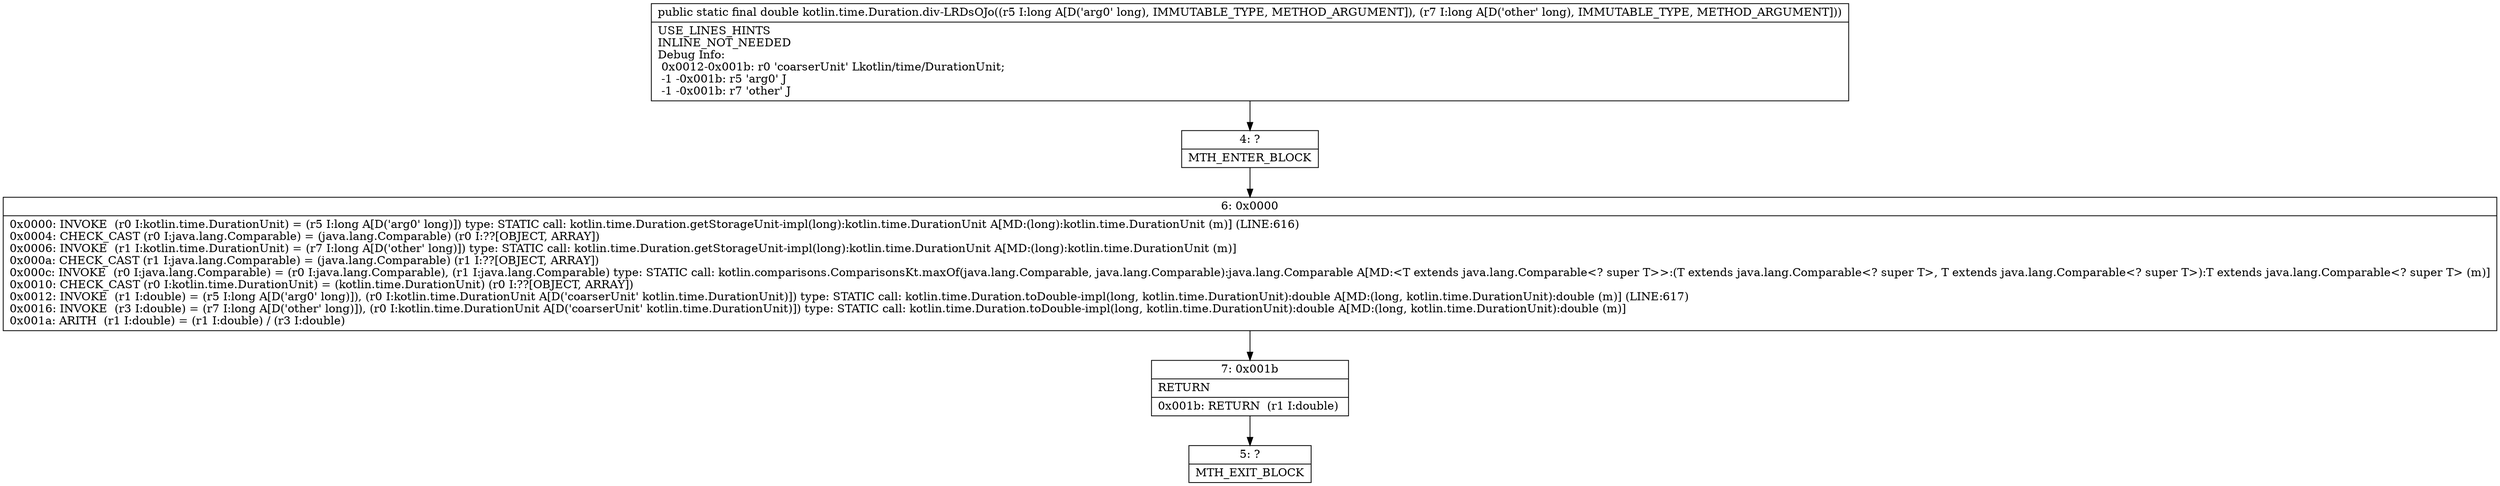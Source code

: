 digraph "CFG forkotlin.time.Duration.div\-LRDsOJo(JJ)D" {
Node_4 [shape=record,label="{4\:\ ?|MTH_ENTER_BLOCK\l}"];
Node_6 [shape=record,label="{6\:\ 0x0000|0x0000: INVOKE  (r0 I:kotlin.time.DurationUnit) = (r5 I:long A[D('arg0' long)]) type: STATIC call: kotlin.time.Duration.getStorageUnit\-impl(long):kotlin.time.DurationUnit A[MD:(long):kotlin.time.DurationUnit (m)] (LINE:616)\l0x0004: CHECK_CAST (r0 I:java.lang.Comparable) = (java.lang.Comparable) (r0 I:??[OBJECT, ARRAY]) \l0x0006: INVOKE  (r1 I:kotlin.time.DurationUnit) = (r7 I:long A[D('other' long)]) type: STATIC call: kotlin.time.Duration.getStorageUnit\-impl(long):kotlin.time.DurationUnit A[MD:(long):kotlin.time.DurationUnit (m)]\l0x000a: CHECK_CAST (r1 I:java.lang.Comparable) = (java.lang.Comparable) (r1 I:??[OBJECT, ARRAY]) \l0x000c: INVOKE  (r0 I:java.lang.Comparable) = (r0 I:java.lang.Comparable), (r1 I:java.lang.Comparable) type: STATIC call: kotlin.comparisons.ComparisonsKt.maxOf(java.lang.Comparable, java.lang.Comparable):java.lang.Comparable A[MD:\<T extends java.lang.Comparable\<? super T\>\>:(T extends java.lang.Comparable\<? super T\>, T extends java.lang.Comparable\<? super T\>):T extends java.lang.Comparable\<? super T\> (m)]\l0x0010: CHECK_CAST (r0 I:kotlin.time.DurationUnit) = (kotlin.time.DurationUnit) (r0 I:??[OBJECT, ARRAY]) \l0x0012: INVOKE  (r1 I:double) = (r5 I:long A[D('arg0' long)]), (r0 I:kotlin.time.DurationUnit A[D('coarserUnit' kotlin.time.DurationUnit)]) type: STATIC call: kotlin.time.Duration.toDouble\-impl(long, kotlin.time.DurationUnit):double A[MD:(long, kotlin.time.DurationUnit):double (m)] (LINE:617)\l0x0016: INVOKE  (r3 I:double) = (r7 I:long A[D('other' long)]), (r0 I:kotlin.time.DurationUnit A[D('coarserUnit' kotlin.time.DurationUnit)]) type: STATIC call: kotlin.time.Duration.toDouble\-impl(long, kotlin.time.DurationUnit):double A[MD:(long, kotlin.time.DurationUnit):double (m)]\l0x001a: ARITH  (r1 I:double) = (r1 I:double) \/ (r3 I:double) \l}"];
Node_7 [shape=record,label="{7\:\ 0x001b|RETURN\l|0x001b: RETURN  (r1 I:double) \l}"];
Node_5 [shape=record,label="{5\:\ ?|MTH_EXIT_BLOCK\l}"];
MethodNode[shape=record,label="{public static final double kotlin.time.Duration.div\-LRDsOJo((r5 I:long A[D('arg0' long), IMMUTABLE_TYPE, METHOD_ARGUMENT]), (r7 I:long A[D('other' long), IMMUTABLE_TYPE, METHOD_ARGUMENT]))  | USE_LINES_HINTS\lINLINE_NOT_NEEDED\lDebug Info:\l  0x0012\-0x001b: r0 'coarserUnit' Lkotlin\/time\/DurationUnit;\l  \-1 \-0x001b: r5 'arg0' J\l  \-1 \-0x001b: r7 'other' J\l}"];
MethodNode -> Node_4;Node_4 -> Node_6;
Node_6 -> Node_7;
Node_7 -> Node_5;
}

